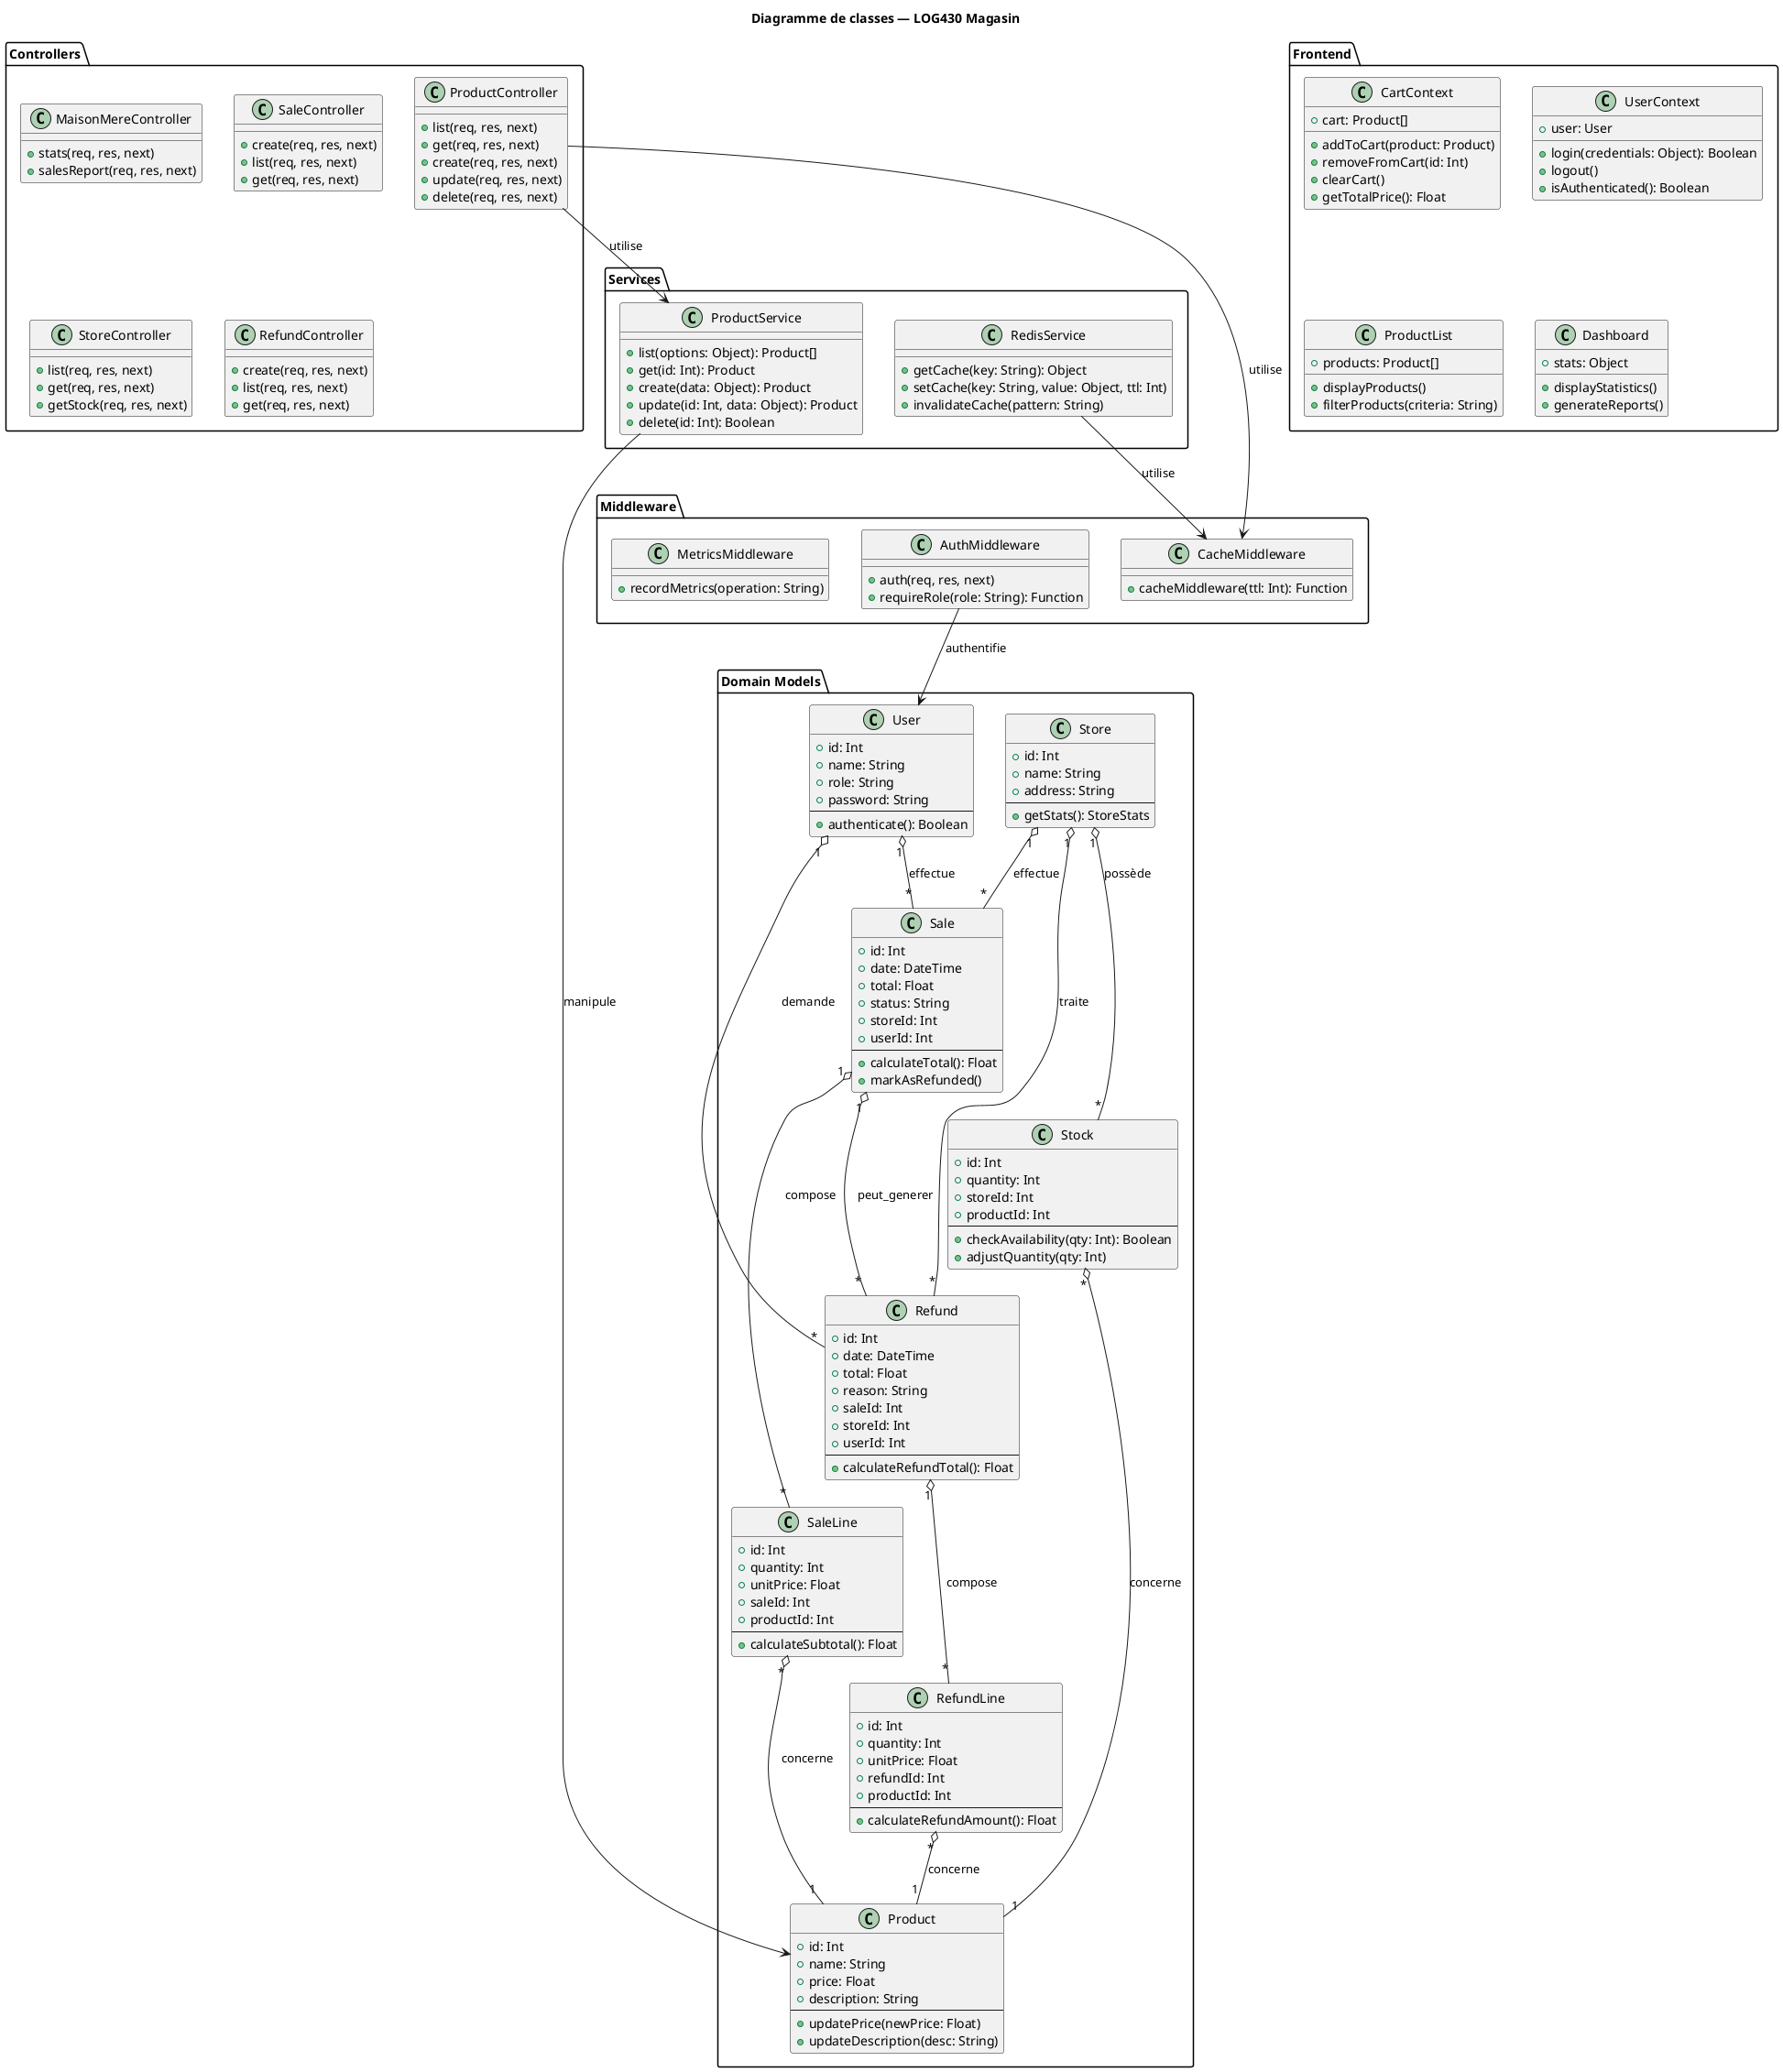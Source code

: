 @startuml Diagramme de classes

title Diagramme de classes — LOG430 Magasin

' === Backend Domain Models ===
package "Domain Models" {
  class Store {
    +id: Int
    +name: String
    +address: String
    --
    +getStats(): StoreStats
  }

  class Product {
    +id: Int
    +name: String
    +price: Float
    +description: String
    --
    +updatePrice(newPrice: Float)
    +updateDescription(desc: String)
  }

  class Stock {
    +id: Int
    +quantity: Int
    +storeId: Int
    +productId: Int
    --
    +checkAvailability(qty: Int): Boolean
    +adjustQuantity(qty: Int)
  }

  class User {
    +id: Int
    +name: String
    +role: String
    +password: String
    --
    +authenticate(): Boolean
  }

  class Sale {
    +id: Int
    +date: DateTime
    +total: Float
    +status: String
    +storeId: Int
    +userId: Int
    --
    +calculateTotal(): Float
    +markAsRefunded()
  }

  class SaleLine {
    +id: Int
    +quantity: Int
    +unitPrice: Float
    +saleId: Int
    +productId: Int
    --
    +calculateSubtotal(): Float
  }

  class Refund {
    +id: Int
    +date: DateTime
    +total: Float
    +reason: String
    +saleId: Int
    +storeId: Int
    +userId: Int
    --
    +calculateRefundTotal(): Float
  }

  class RefundLine {
    +id: Int
    +quantity: Int
    +unitPrice: Float
    +refundId: Int
    +productId: Int
    --
    +calculateRefundAmount(): Float
  }
}

' === Backend Services Layer ===
package "Services" {
  class ProductService {
    +list(options: Object): Product[]
    +get(id: Int): Product
    +create(data: Object): Product
    +update(id: Int, data: Object): Product
    +delete(id: Int): Boolean
  }

  class RedisService {
    +getCache(key: String): Object
    +setCache(key: String, value: Object, ttl: Int)
    +invalidateCache(pattern: String)
  }
}

' === Backend Controllers ===
package "Controllers" {
  class ProductController {
    +list(req, res, next)
    +get(req, res, next)
    +create(req, res, next)
    +update(req, res, next)
    +delete(req, res, next)
  }

  class MaisonMereController {
    +stats(req, res, next)
    +salesReport(req, res, next)
  }

  class SaleController {
    +create(req, res, next)
    +list(req, res, next)
    +get(req, res, next)
  }

  class StoreController {
    +list(req, res, next)
    +get(req, res, next)
    +getStock(req, res, next)
  }

  class RefundController {
    +create(req, res, next)
    +list(req, res, next)
    +get(req, res, next)
  }
}

' === Frontend Components ===
package "Frontend" {
  class CartContext {
    +cart: Product[]
    +addToCart(product: Product)
    +removeFromCart(id: Int)
    +clearCart()
    +getTotalPrice(): Float
  }

  class UserContext {
    +user: User
    +login(credentials: Object): Boolean
    +logout()
    +isAuthenticated(): Boolean
  }

  class ProductList {
    +products: Product[]
    +displayProducts()
    +filterProducts(criteria: String)
  }

  class Dashboard {
    +stats: Object
    +displayStatistics()
    +generateReports()
  }
}

' === Middleware ===
package "Middleware" {
  class CacheMiddleware {
    +cacheMiddleware(ttl: Int): Function
  }

  class AuthMiddleware {
    +auth(req, res, next)
    +requireRole(role: String): Function
  }

  class MetricsMiddleware {
    +recordMetrics(operation: String)
  }
}

'--- Relations principales ---
Store "1" o-- "*" Stock : possède
Stock "*" o-- "1" Product : concerne
Store "1" o-- "*" Sale : effectue
Store "1" o-- "*" Refund : traite
User "1" o-- "*" Sale : effectue
User "1" o-- "*" Refund : demande
Sale "1" o-- "*" SaleLine : compose
Sale "1" o-- "*" Refund : peut_generer
SaleLine "*" o-- "1" Product : concerne
Refund "1" o-- "*" RefundLine : compose
RefundLine "*" o-- "1" Product : concerne

ProductController --> ProductService : utilise
ProductService --> Product : manipule
ProductController --> CacheMiddleware : utilise
AuthMiddleware --> User : authentifie
RedisService --> CacheMiddleware : utilise

@enduml
